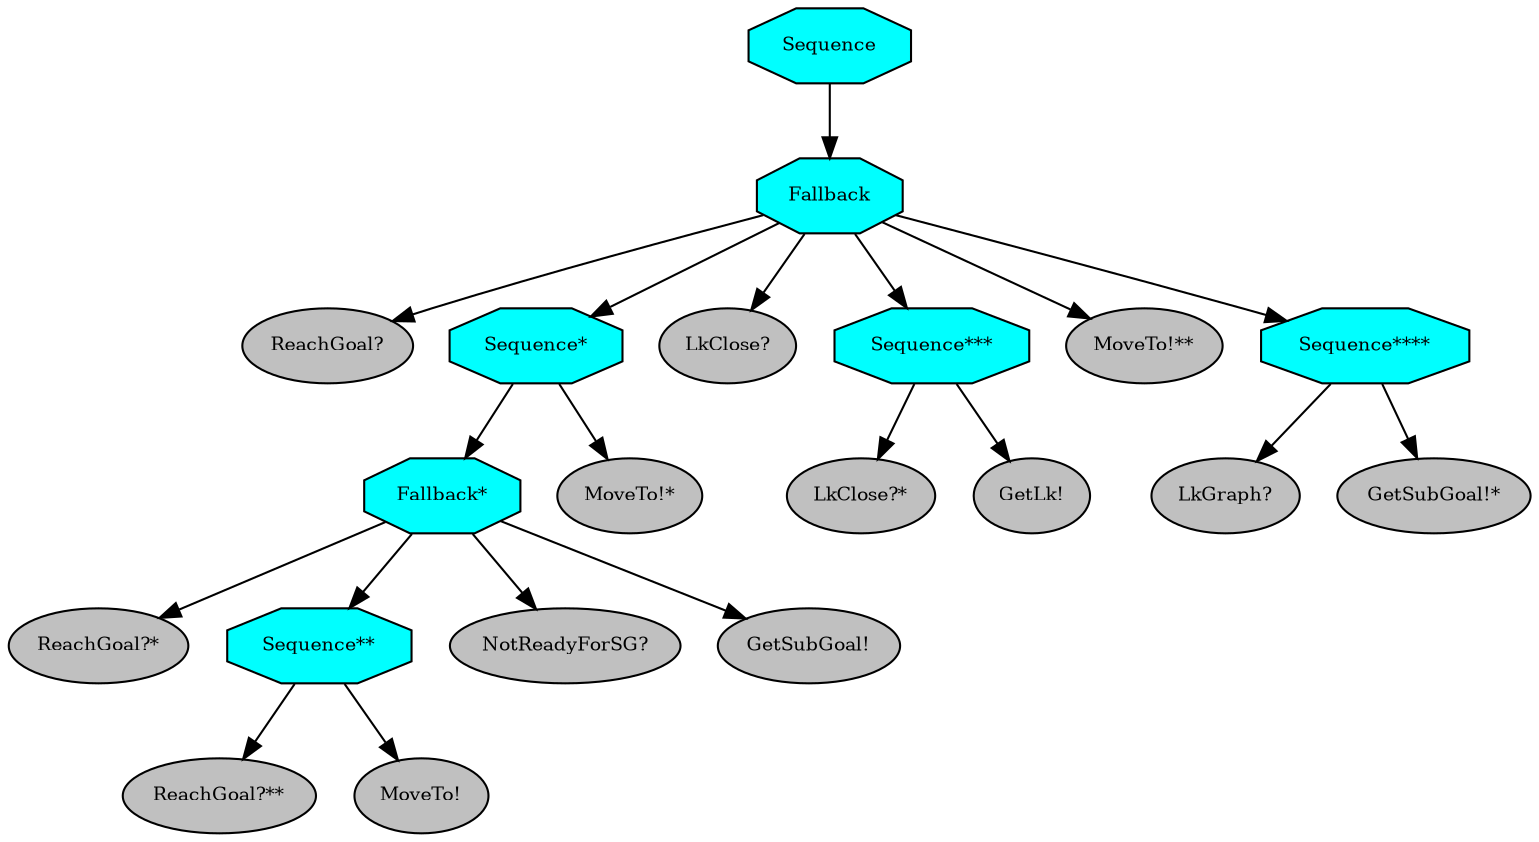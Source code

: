 digraph pastafarianism {
ordering=out;
graph [fontname="times-roman"];
node [fontname="times-roman"];
edge [fontname="times-roman"];
Sequence [fillcolor=cyan, fontcolor=black, fontsize=9, label=Sequence, shape=octagon, style=filled];
Fallback [fillcolor=cyan, fontcolor=black, fontsize=9, label=Fallback, shape=octagon, style=filled];
Sequence -> Fallback;
"ReachGoal?" [fillcolor=gray, fontcolor=black, fontsize=9, label="ReachGoal?", shape=ellipse, style=filled];
Fallback -> "ReachGoal?";
"Sequence*" [fillcolor=cyan, fontcolor=black, fontsize=9, label="Sequence*", shape=octagon, style=filled];
Fallback -> "Sequence*";
"Fallback*" [fillcolor=cyan, fontcolor=black, fontsize=9, label="Fallback*", shape=octagon, style=filled];
"Sequence*" -> "Fallback*";
"ReachGoal?*" [fillcolor=gray, fontcolor=black, fontsize=9, label="ReachGoal?*", shape=ellipse, style=filled];
"Fallback*" -> "ReachGoal?*";
"Sequence**" [fillcolor=cyan, fontcolor=black, fontsize=9, label="Sequence**", shape=octagon, style=filled];
"Fallback*" -> "Sequence**";
"ReachGoal?**" [fillcolor=gray, fontcolor=black, fontsize=9, label="ReachGoal?**", shape=ellipse, style=filled];
"Sequence**" -> "ReachGoal?**";
"MoveTo!" [fillcolor=gray, fontcolor=black, fontsize=9, label="MoveTo!", shape=ellipse, style=filled];
"Sequence**" -> "MoveTo!";
"NotReadyForSG?" [fillcolor=gray, fontcolor=black, fontsize=9, label="NotReadyForSG?", shape=ellipse, style=filled];
"Fallback*" -> "NotReadyForSG?";
"GetSubGoal!" [fillcolor=gray, fontcolor=black, fontsize=9, label="GetSubGoal!", shape=ellipse, style=filled];
"Fallback*" -> "GetSubGoal!";
"MoveTo!*" [fillcolor=gray, fontcolor=black, fontsize=9, label="MoveTo!*", shape=ellipse, style=filled];
"Sequence*" -> "MoveTo!*";
"LkClose?" [fillcolor=gray, fontcolor=black, fontsize=9, label="LkClose?", shape=ellipse, style=filled];
Fallback -> "LkClose?";
"Sequence***" [fillcolor=cyan, fontcolor=black, fontsize=9, label="Sequence***", shape=octagon, style=filled];
Fallback -> "Sequence***";
"LkClose?*" [fillcolor=gray, fontcolor=black, fontsize=9, label="LkClose?*", shape=ellipse, style=filled];
"Sequence***" -> "LkClose?*";
"GetLk!" [fillcolor=gray, fontcolor=black, fontsize=9, label="GetLk!", shape=ellipse, style=filled];
"Sequence***" -> "GetLk!";
"MoveTo!**" [fillcolor=gray, fontcolor=black, fontsize=9, label="MoveTo!**", shape=ellipse, style=filled];
Fallback -> "MoveTo!**";
"Sequence****" [fillcolor=cyan, fontcolor=black, fontsize=9, label="Sequence****", shape=octagon, style=filled];
Fallback -> "Sequence****";
"LkGraph?" [fillcolor=gray, fontcolor=black, fontsize=9, label="LkGraph?", shape=ellipse, style=filled];
"Sequence****" -> "LkGraph?";
"GetSubGoal!*" [fillcolor=gray, fontcolor=black, fontsize=9, label="GetSubGoal!*", shape=ellipse, style=filled];
"Sequence****" -> "GetSubGoal!*";
}
